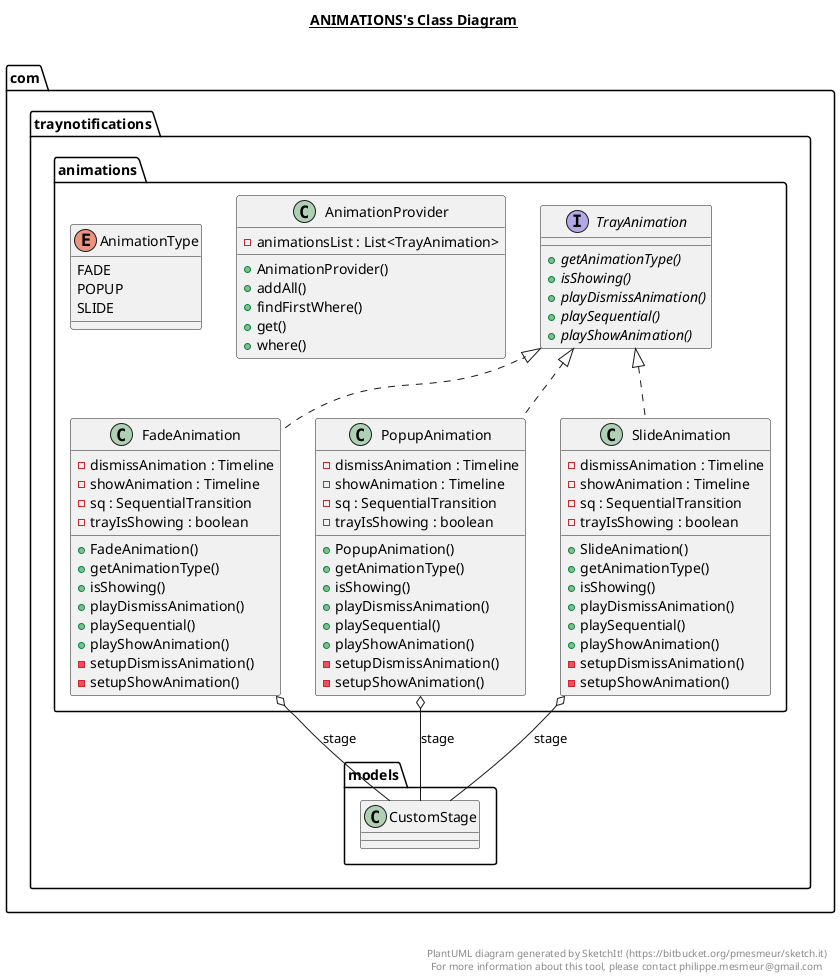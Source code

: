 @startuml

title __ANIMATIONS's Class Diagram__\n

  namespace com.traynotifications.animations {
    class com.traynotifications.animations.AnimationProvider {
        - animationsList : List<TrayAnimation>
        + AnimationProvider()
        + addAll()
        + findFirstWhere()
        + get()
        + where()
    }
  }
  

  namespace com.traynotifications.animations {
    enum AnimationType {
      FADE
      POPUP
      SLIDE
    }
  }
  

  namespace com.traynotifications.animations {
    class com.traynotifications.animations.FadeAnimation {
        - dismissAnimation : Timeline
        - showAnimation : Timeline
        - sq : SequentialTransition
        - trayIsShowing : boolean
        + FadeAnimation()
        + getAnimationType()
        + isShowing()
        + playDismissAnimation()
        + playSequential()
        + playShowAnimation()
        - setupDismissAnimation()
        - setupShowAnimation()
    }
  }
  

  namespace com.traynotifications.animations {
    class com.traynotifications.animations.PopupAnimation {
        - dismissAnimation : Timeline
        - showAnimation : Timeline
        - sq : SequentialTransition
        - trayIsShowing : boolean
        + PopupAnimation()
        + getAnimationType()
        + isShowing()
        + playDismissAnimation()
        + playSequential()
        + playShowAnimation()
        - setupDismissAnimation()
        - setupShowAnimation()
    }
  }
  

  namespace com.traynotifications.animations {
    class com.traynotifications.animations.SlideAnimation {
        - dismissAnimation : Timeline
        - showAnimation : Timeline
        - sq : SequentialTransition
        - trayIsShowing : boolean
        + SlideAnimation()
        + getAnimationType()
        + isShowing()
        + playDismissAnimation()
        + playSequential()
        + playShowAnimation()
        - setupDismissAnimation()
        - setupShowAnimation()
    }
  }
  

  namespace com.traynotifications.animations {
    interface com.traynotifications.animations.TrayAnimation {
        {abstract} + getAnimationType()
        {abstract} + isShowing()
        {abstract} + playDismissAnimation()
        {abstract} + playSequential()
        {abstract} + playShowAnimation()
    }
  }
  

  com.traynotifications.animations.FadeAnimation .up.|> com.traynotifications.animations.TrayAnimation
  com.traynotifications.animations.FadeAnimation o-- com.traynotifications.models.CustomStage : stage
  com.traynotifications.animations.PopupAnimation .up.|> com.traynotifications.animations.TrayAnimation
  com.traynotifications.animations.PopupAnimation o-- com.traynotifications.models.CustomStage : stage
  com.traynotifications.animations.SlideAnimation .up.|> com.traynotifications.animations.TrayAnimation
  com.traynotifications.animations.SlideAnimation o-- com.traynotifications.models.CustomStage : stage


right footer


PlantUML diagram generated by SketchIt! (https://bitbucket.org/pmesmeur/sketch.it)
For more information about this tool, please contact philippe.mesmeur@gmail.com
endfooter

@enduml
